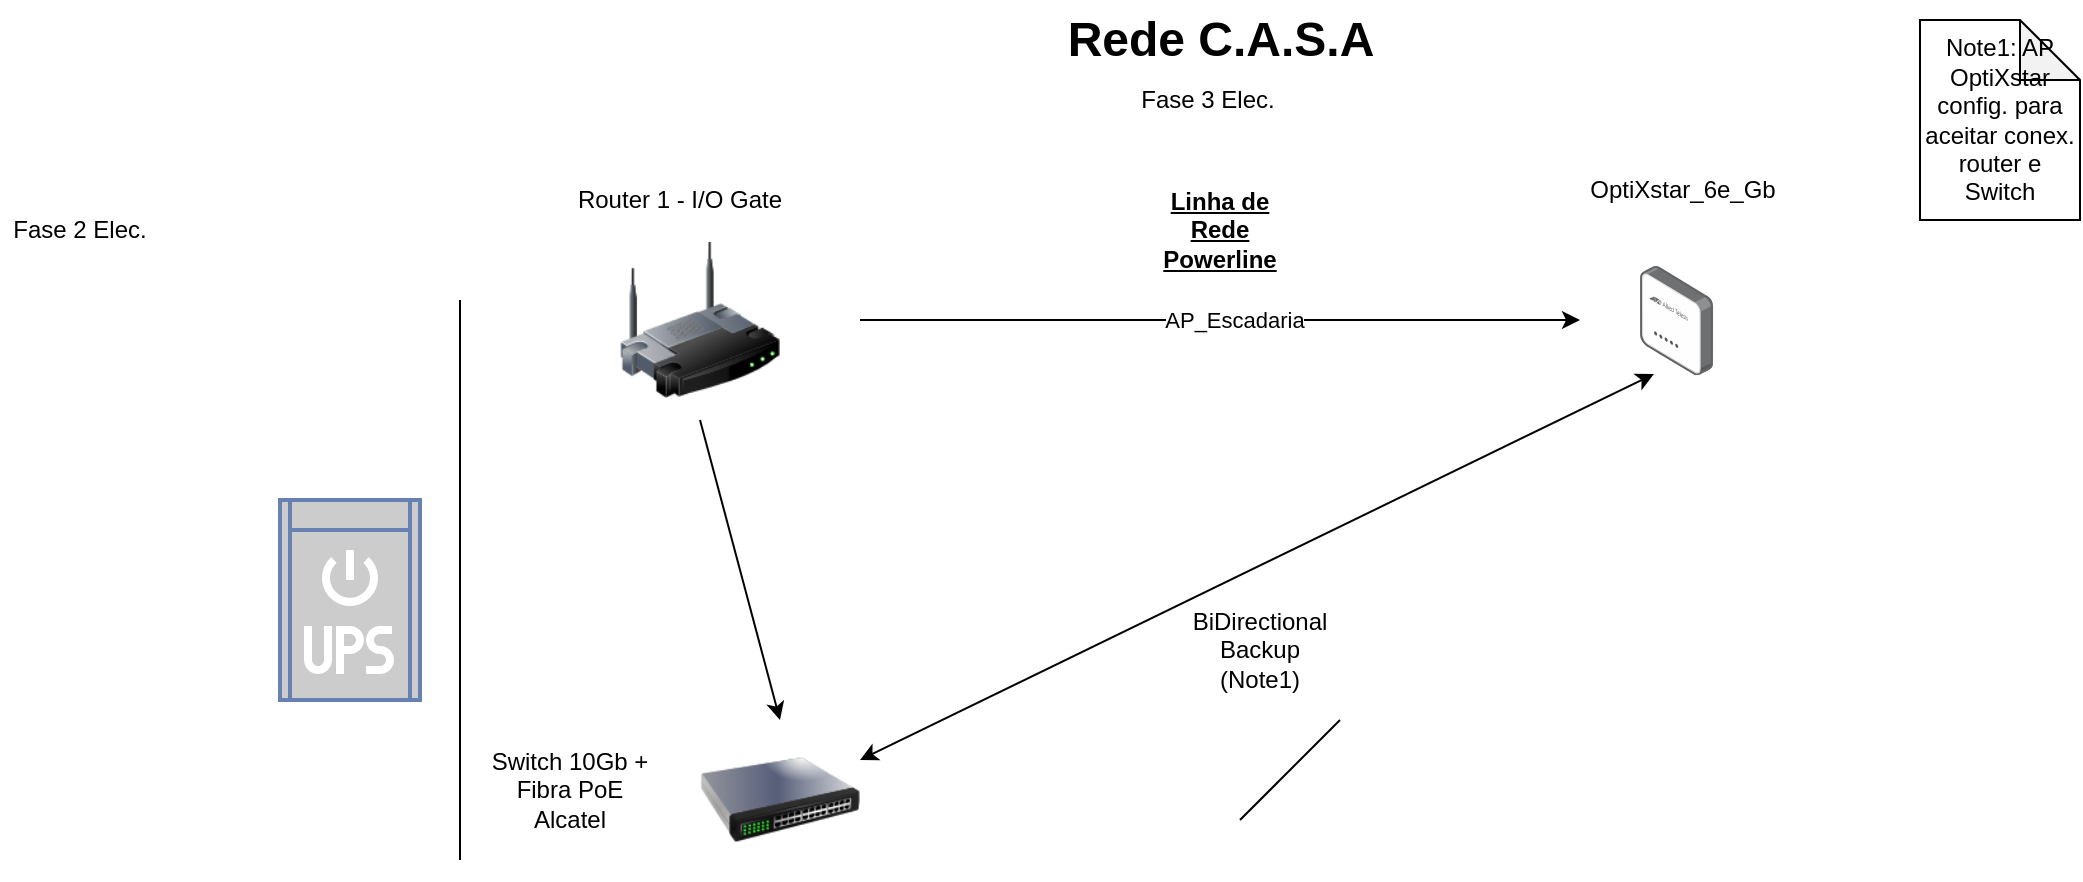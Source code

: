 <mxfile version="24.8.3">
  <diagram name="Página-1" id="EHQeG5raxKptYdDU097a">
    <mxGraphModel dx="2261" dy="747" grid="1" gridSize="10" guides="1" tooltips="1" connect="1" arrows="1" fold="1" page="1" pageScale="1" pageWidth="827" pageHeight="1169" math="0" shadow="0">
      <root>
        <mxCell id="0" />
        <mxCell id="1" parent="0" />
        <mxCell id="h61ra64pS-6n00o_fKN8-1" value="Rede C.A.S.A" style="text;strokeColor=none;fillColor=none;html=1;fontSize=24;fontStyle=1;verticalAlign=middle;align=center;" vertex="1" parent="1">
          <mxGeometry x="330" y="10" width="100" height="40" as="geometry" />
        </mxCell>
        <mxCell id="h61ra64pS-6n00o_fKN8-2" value="" style="image;html=1;image=img/lib/clip_art/networking/Wireless_Router_128x128.png" vertex="1" parent="1">
          <mxGeometry x="80" y="130" width="80" height="80" as="geometry" />
        </mxCell>
        <UserObject label="Router 1 - I/O Gate" placeholders="1" name="Variable" id="h61ra64pS-6n00o_fKN8-4">
          <mxCell style="text;html=1;strokeColor=none;fillColor=none;align=center;verticalAlign=middle;whiteSpace=wrap;overflow=hidden;" vertex="1" parent="1">
            <mxGeometry x="40" y="100" width="140" height="20" as="geometry" />
          </mxCell>
        </UserObject>
        <mxCell id="h61ra64pS-6n00o_fKN8-5" value="" style="endArrow=classic;html=1;rounded=0;" edge="1" parent="1">
          <mxGeometry relative="1" as="geometry">
            <mxPoint x="200" y="170" as="sourcePoint" />
            <mxPoint x="560" y="170" as="targetPoint" />
          </mxGeometry>
        </mxCell>
        <mxCell id="h61ra64pS-6n00o_fKN8-6" value="Label" style="edgeLabel;resizable=0;html=1;;align=center;verticalAlign=middle;" connectable="0" vertex="1" parent="h61ra64pS-6n00o_fKN8-5">
          <mxGeometry relative="1" as="geometry" />
        </mxCell>
        <mxCell id="h61ra64pS-6n00o_fKN8-7" value="&lt;div&gt;AP_Escadaria&lt;/div&gt;" style="edgeLabel;html=1;align=center;verticalAlign=middle;resizable=0;points=[];" vertex="1" connectable="0" parent="h61ra64pS-6n00o_fKN8-5">
          <mxGeometry x="0.039" relative="1" as="geometry">
            <mxPoint as="offset" />
          </mxGeometry>
        </mxCell>
        <mxCell id="h61ra64pS-6n00o_fKN8-8" value="" style="image;points=[];aspect=fixed;html=1;align=center;shadow=0;dashed=0;image=img/lib/allied_telesis/wireless/Access_Point_Indoor.svg;" vertex="1" parent="1">
          <mxGeometry x="590" y="143" width="36.6" height="54.6" as="geometry" />
        </mxCell>
        <UserObject label="OptiXstar_6e_Gb" placeholders="1" name="Variable" id="h61ra64pS-6n00o_fKN8-9">
          <mxCell style="text;html=1;strokeColor=none;fillColor=none;align=center;verticalAlign=middle;whiteSpace=wrap;overflow=hidden;" vertex="1" parent="1">
            <mxGeometry x="563.3" y="80" width="96.7" height="50" as="geometry" />
          </mxCell>
        </UserObject>
        <UserObject label="&lt;b&gt;&lt;u&gt;Linha de Rede Powerline&lt;/u&gt;&lt;/b&gt;" placeholders="1" name="Variable" id="h61ra64pS-6n00o_fKN8-10">
          <mxCell style="text;html=1;strokeColor=none;fillColor=none;align=center;verticalAlign=middle;whiteSpace=wrap;overflow=hidden;" vertex="1" parent="1">
            <mxGeometry x="340" y="100" width="80" height="50" as="geometry" />
          </mxCell>
        </UserObject>
        <mxCell id="h61ra64pS-6n00o_fKN8-11" value="" style="endArrow=classic;html=1;rounded=0;entryX=0.5;entryY=0;entryDx=0;entryDy=0;" edge="1" parent="1" target="h61ra64pS-6n00o_fKN8-12">
          <mxGeometry width="50" height="50" relative="1" as="geometry">
            <mxPoint x="120" y="220" as="sourcePoint" />
            <mxPoint x="120" y="360" as="targetPoint" />
          </mxGeometry>
        </mxCell>
        <mxCell id="h61ra64pS-6n00o_fKN8-12" value="" style="image;html=1;image=img/lib/clip_art/networking/Switch_128x128.png" vertex="1" parent="1">
          <mxGeometry x="120" y="370" width="80" height="80" as="geometry" />
        </mxCell>
        <UserObject label="Switch 10Gb + Fibra PoE Alcatel" placeholders="1" name="Variable" id="h61ra64pS-6n00o_fKN8-13">
          <mxCell style="text;html=1;strokeColor=none;fillColor=none;align=center;verticalAlign=middle;whiteSpace=wrap;overflow=hidden;" vertex="1" parent="1">
            <mxGeometry x="10" y="380" width="90" height="50" as="geometry" />
          </mxCell>
        </UserObject>
        <mxCell id="h61ra64pS-6n00o_fKN8-14" value="" style="endArrow=classic;startArrow=classic;html=1;rounded=0;exitX=1;exitY=0.25;exitDx=0;exitDy=0;entryX=0.191;entryY=0.989;entryDx=0;entryDy=0;entryPerimeter=0;" edge="1" parent="1" source="h61ra64pS-6n00o_fKN8-12" target="h61ra64pS-6n00o_fKN8-8">
          <mxGeometry width="50" height="50" relative="1" as="geometry">
            <mxPoint x="540" y="260" as="sourcePoint" />
            <mxPoint x="590" y="210" as="targetPoint" />
          </mxGeometry>
        </mxCell>
        <UserObject label="BiDirectional Backup (Note1)" placeholders="1" name="Variable" id="h61ra64pS-6n00o_fKN8-15">
          <mxCell style="text;html=1;strokeColor=none;fillColor=none;align=center;verticalAlign=middle;whiteSpace=wrap;overflow=hidden;" vertex="1" parent="1">
            <mxGeometry x="360" y="310" width="80" height="50" as="geometry" />
          </mxCell>
        </UserObject>
        <mxCell id="h61ra64pS-6n00o_fKN8-16" value="Note1: AP OptiXstar config. para aceitar conex. router e Switch" style="shape=note;whiteSpace=wrap;html=1;backgroundOutline=1;darkOpacity=0.05;" vertex="1" parent="1">
          <mxGeometry x="730" y="20" width="80" height="100" as="geometry" />
        </mxCell>
        <mxCell id="h61ra64pS-6n00o_fKN8-17" value="" style="fontColor=#0066CC;verticalAlign=top;verticalLabelPosition=bottom;labelPosition=center;align=center;html=1;outlineConnect=0;fillColor=#CCCCCC;strokeColor=#6881B3;gradientColor=none;gradientDirection=north;strokeWidth=2;shape=mxgraph.networks.ups_small;" vertex="1" parent="1">
          <mxGeometry x="-90" y="260" width="70" height="100" as="geometry" />
        </mxCell>
        <mxCell id="h61ra64pS-6n00o_fKN8-18" value="" style="endArrow=none;html=1;rounded=0;" edge="1" parent="1">
          <mxGeometry width="50" height="50" relative="1" as="geometry">
            <mxPoint x="390" y="420" as="sourcePoint" />
            <mxPoint x="440" y="370" as="targetPoint" />
          </mxGeometry>
        </mxCell>
        <mxCell id="h61ra64pS-6n00o_fKN8-19" value="" style="endArrow=none;html=1;rounded=0;" edge="1" parent="1">
          <mxGeometry width="50" height="50" relative="1" as="geometry">
            <mxPoint y="440" as="sourcePoint" />
            <mxPoint y="160" as="targetPoint" />
          </mxGeometry>
        </mxCell>
        <UserObject label="Fase 2 Elec." placeholders="1" name="Variable" id="h61ra64pS-6n00o_fKN8-20">
          <mxCell style="text;html=1;strokeColor=none;fillColor=none;align=center;verticalAlign=middle;whiteSpace=wrap;overflow=hidden;" vertex="1" parent="1">
            <mxGeometry x="-230" y="115" width="80" height="20" as="geometry" />
          </mxCell>
        </UserObject>
        <UserObject label="Fase 3 Elec." placeholders="1" name="Variable" id="h61ra64pS-6n00o_fKN8-21">
          <mxCell style="text;html=1;strokeColor=none;fillColor=none;align=center;verticalAlign=middle;whiteSpace=wrap;overflow=hidden;" vertex="1" parent="1">
            <mxGeometry x="334" y="50" width="80" height="20" as="geometry" />
          </mxCell>
        </UserObject>
      </root>
    </mxGraphModel>
  </diagram>
</mxfile>
